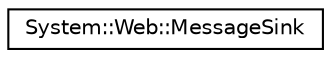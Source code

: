 digraph G
{
  edge [fontname="Helvetica",fontsize="10",labelfontname="Helvetica",labelfontsize="10"];
  node [fontname="Helvetica",fontsize="10",shape=record];
  rankdir="LR";
  Node1 [label="System::Web::MessageSink",height=0.2,width=0.4,color="black", fillcolor="white", style="filled",URL="$class_system_1_1_web_1_1_message_sink.html"];
}
